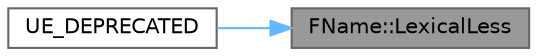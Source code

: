 digraph "FName::LexicalLess"
{
 // INTERACTIVE_SVG=YES
 // LATEX_PDF_SIZE
  bgcolor="transparent";
  edge [fontname=Helvetica,fontsize=10,labelfontname=Helvetica,labelfontsize=10];
  node [fontname=Helvetica,fontsize=10,shape=box,height=0.2,width=0.4];
  rankdir="RL";
  Node1 [id="Node000001",label="FName::LexicalLess",height=0.2,width=0.4,color="gray40", fillcolor="grey60", style="filled", fontcolor="black",tooltip="Slow alphabetical order that is stable / deterministic over process runs."];
  Node1 -> Node2 [id="edge1_Node000001_Node000002",dir="back",color="steelblue1",style="solid",tooltip=" "];
  Node2 [id="Node000002",label="UE_DEPRECATED",height=0.2,width=0.4,color="grey40", fillcolor="white", style="filled",URL="$d0/d03/PlayerInput_8h.html#ad13727258963625cb6f22e55491c9197",tooltip="Paramaters to be considered when calling UPlayerInput::InputKey."];
}
